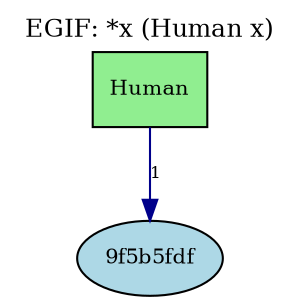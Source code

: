 digraph EG {
  rankdir=TB;
  compound=true;
  node [fontsize=10];

  label="EGIF: *x (Human x)";
  labelloc="t";
  fontsize=12;

  "pred_e_8e9a7e17" [label="Human", shape=box, style=filled, fillcolor=lightgreen];
  "Vertex(id='v_9f5b5fdf', label=None, is_generic=True)" [label="9f5b5fdf", shape=ellipse, style=filled, fillcolor=lightblue];
  // ν mapping connections
  "pred_e_8e9a7e17" -> "Vertex(id='v_9f5b5fdf', label=None, is_generic=True)" [label="1", color=darkblue, fontsize=8];
}